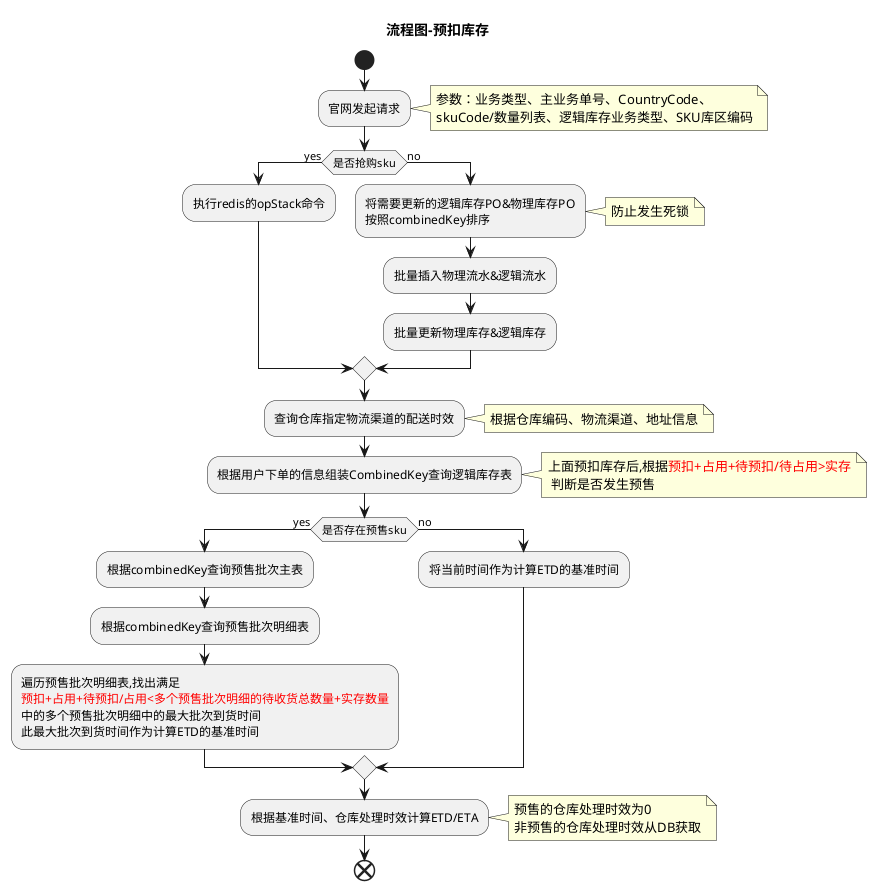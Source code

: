 @startuml
title 流程图-预扣库存
start
:官网发起请求;
note right
参数：业务类型、主业务单号、CountryCode、
skuCode/数量列表、逻辑库存业务类型、SKU库区编码
end note
if (是否抢购sku) then (yes)
    :执行redis的opStack命令;
else (no)
    :将需要更新的逻辑库存PO&物理库存PO
    按照combinedKey排序;
    note right
    防止发生死锁
    end note
    :批量插入物理流水&逻辑流水;
    :批量更新物理库存&逻辑库存;
endif

:查询仓库指定物流渠道的配送时效;
note right
根据仓库编码、物流渠道、地址信息
end note

:根据用户下单的信息组装CombinedKey查询逻辑库存表;
note right
上面预扣库存后,根据<font color=red>预扣+占用+待预扣/待占用>实存
 判断是否发生预售
end note

if (是否存在预售sku) then (yes)
    :根据combinedKey查询预售批次主表;
    :根据combinedKey查询预售批次明细表;
    :遍历预售批次明细表,找出满足
    <font color=red>预扣+占用+待预扣/占用<多个预售批次明细的待收货总数量+实存数量
    中的多个预售批次明细中的最大批次到货时间
    此最大批次到货时间作为计算ETD的基准时间;
else (no)
    :将当前时间作为计算ETD的基准时间;
endif

:根据基准时间、仓库处理时效计算ETD/ETA;
note right
预售的仓库处理时效为0
非预售的仓库处理时效从DB获取
end note

end
@enduml